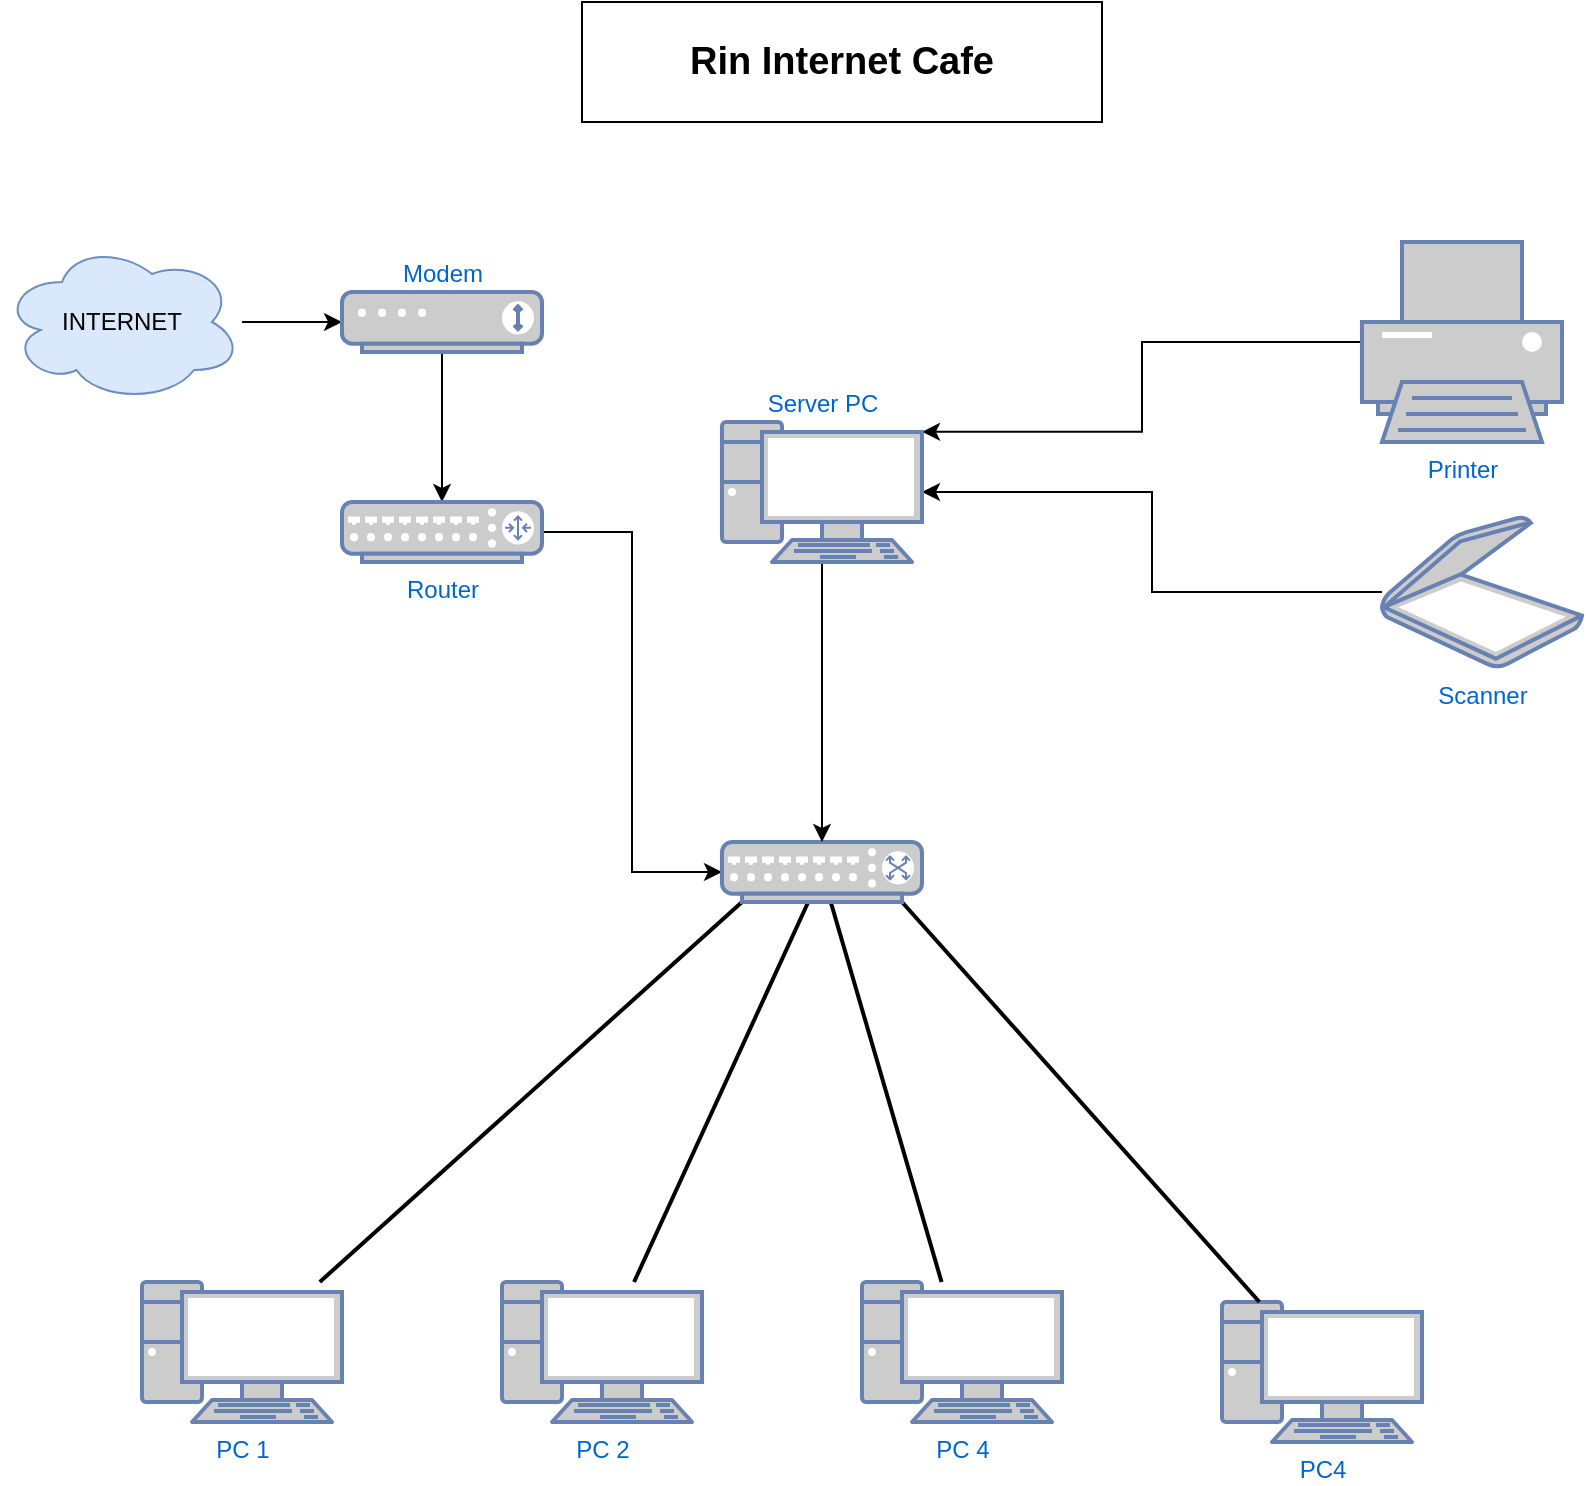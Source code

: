 <mxfile version="14.2.2" type="github">
  <diagram id="DJwqwhiBo1FagUisFqd2" name="Page-1">
    <mxGraphModel dx="1422" dy="828" grid="1" gridSize="10" guides="1" tooltips="1" connect="1" arrows="1" fold="1" page="1" pageScale="1" pageWidth="850" pageHeight="1100" math="0" shadow="0">
      <root>
        <mxCell id="0" />
        <mxCell id="1" parent="0" />
        <mxCell id="h4dQgeBkex-8hFXXdaQL-13" value="PC 1" style="fontColor=#0066CC;verticalAlign=top;verticalLabelPosition=bottom;labelPosition=center;align=center;html=1;outlineConnect=0;fillColor=#CCCCCC;strokeColor=#6881B3;gradientColor=none;gradientDirection=north;strokeWidth=2;shape=mxgraph.networks.pc;" parent="1" vertex="1">
          <mxGeometry x="100" y="700" width="100" height="70" as="geometry" />
        </mxCell>
        <mxCell id="h4dQgeBkex-8hFXXdaQL-14" value="PC4" style="fontColor=#0066CC;verticalAlign=top;verticalLabelPosition=bottom;labelPosition=center;align=center;html=1;outlineConnect=0;fillColor=#CCCCCC;strokeColor=#6881B3;gradientColor=none;gradientDirection=north;strokeWidth=2;shape=mxgraph.networks.pc;" parent="1" vertex="1">
          <mxGeometry x="640" y="710" width="100" height="70" as="geometry" />
        </mxCell>
        <mxCell id="h4dQgeBkex-8hFXXdaQL-15" value="PC 2" style="fontColor=#0066CC;verticalAlign=top;verticalLabelPosition=bottom;labelPosition=center;align=center;html=1;outlineConnect=0;fillColor=#CCCCCC;strokeColor=#6881B3;gradientColor=none;gradientDirection=north;strokeWidth=2;shape=mxgraph.networks.pc;" parent="1" vertex="1">
          <mxGeometry x="280" y="700" width="100" height="70" as="geometry" />
        </mxCell>
        <mxCell id="h4dQgeBkex-8hFXXdaQL-17" value="PC 4" style="fontColor=#0066CC;verticalAlign=top;verticalLabelPosition=bottom;labelPosition=center;align=center;html=1;outlineConnect=0;fillColor=#CCCCCC;strokeColor=#6881B3;gradientColor=none;gradientDirection=north;strokeWidth=2;shape=mxgraph.networks.pc;" parent="1" vertex="1">
          <mxGeometry x="460" y="700" width="100" height="70" as="geometry" />
        </mxCell>
        <mxCell id="h4dQgeBkex-8hFXXdaQL-28" value="" style="edgeStyle=none;rounded=0;endArrow=none;html=1;strokeWidth=2;entryX=0.1;entryY=1;entryDx=0;entryDy=0;entryPerimeter=0;" parent="1" source="h4dQgeBkex-8hFXXdaQL-13" target="7qble474jrgHWav1tE7M-12" edge="1">
          <mxGeometry relative="1" as="geometry">
            <mxPoint x="280" y="230" as="sourcePoint" />
            <mxPoint x="420" y="460" as="targetPoint" />
          </mxGeometry>
        </mxCell>
        <mxCell id="h4dQgeBkex-8hFXXdaQL-30" value="" style="edgeStyle=none;rounded=0;endArrow=none;html=1;strokeWidth=2;" parent="1" source="h4dQgeBkex-8hFXXdaQL-15" target="7qble474jrgHWav1tE7M-12" edge="1">
          <mxGeometry relative="1" as="geometry">
            <mxPoint x="219.997" y="380" as="sourcePoint" />
            <mxPoint x="450.431" y="460" as="targetPoint" />
          </mxGeometry>
        </mxCell>
        <mxCell id="h4dQgeBkex-8hFXXdaQL-32" value="" style="edgeStyle=none;rounded=0;endArrow=none;html=1;strokeWidth=2;" parent="1" source="7qble474jrgHWav1tE7M-12" target="h4dQgeBkex-8hFXXdaQL-17" edge="1">
          <mxGeometry relative="1" as="geometry">
            <mxPoint x="465.172" y="460" as="sourcePoint" />
            <mxPoint x="405" y="421.5" as="targetPoint" />
          </mxGeometry>
        </mxCell>
        <mxCell id="h4dQgeBkex-8hFXXdaQL-33" value="" style="edgeStyle=none;rounded=0;endArrow=none;html=1;strokeWidth=2;exitX=0.9;exitY=1;exitDx=0;exitDy=0;exitPerimeter=0;" parent="1" source="7qble474jrgHWav1tE7M-12" target="h4dQgeBkex-8hFXXdaQL-14" edge="1">
          <mxGeometry relative="1" as="geometry">
            <mxPoint x="500" y="460" as="sourcePoint" />
            <mxPoint x="633.947" y="260" as="targetPoint" />
          </mxGeometry>
        </mxCell>
        <mxCell id="h4dQgeBkex-8hFXXdaQL-35" value="Rin Internet Cafe" style="rounded=0;whiteSpace=wrap;html=1;fontColor=#000000;fontSize=19;fontStyle=1" parent="1" vertex="1">
          <mxGeometry x="320" y="60" width="260" height="60" as="geometry" />
        </mxCell>
        <mxCell id="7qble474jrgHWav1tE7M-9" style="edgeStyle=orthogonalEdgeStyle;rounded=0;orthogonalLoop=1;jettySize=auto;html=1;" edge="1" parent="1" source="7qble474jrgHWav1tE7M-1" target="7qble474jrgHWav1tE7M-7">
          <mxGeometry relative="1" as="geometry" />
        </mxCell>
        <mxCell id="7qble474jrgHWav1tE7M-1" value="INTERNET" style="ellipse;shape=cloud;whiteSpace=wrap;html=1;fillColor=#dae8fc;strokeColor=#6c8ebf;" vertex="1" parent="1">
          <mxGeometry x="30" y="180" width="120" height="80" as="geometry" />
        </mxCell>
        <mxCell id="7qble474jrgHWav1tE7M-10" style="edgeStyle=orthogonalEdgeStyle;rounded=0;orthogonalLoop=1;jettySize=auto;html=1;" edge="1" parent="1" source="7qble474jrgHWav1tE7M-7" target="7qble474jrgHWav1tE7M-8">
          <mxGeometry relative="1" as="geometry" />
        </mxCell>
        <mxCell id="7qble474jrgHWav1tE7M-7" value="Modem" style="fontColor=#0066CC;verticalAlign=bottom;verticalLabelPosition=top;labelPosition=center;align=center;html=1;outlineConnect=0;fillColor=#CCCCCC;strokeColor=#6881B3;gradientColor=none;gradientDirection=north;strokeWidth=2;shape=mxgraph.networks.modem;" vertex="1" parent="1">
          <mxGeometry x="200" y="205" width="100" height="30" as="geometry" />
        </mxCell>
        <mxCell id="7qble474jrgHWav1tE7M-18" style="edgeStyle=orthogonalEdgeStyle;rounded=0;orthogonalLoop=1;jettySize=auto;html=1;entryX=0;entryY=0.5;entryDx=0;entryDy=0;entryPerimeter=0;" edge="1" parent="1" source="7qble474jrgHWav1tE7M-8" target="7qble474jrgHWav1tE7M-12">
          <mxGeometry relative="1" as="geometry">
            <mxPoint x="250" y="490" as="targetPoint" />
          </mxGeometry>
        </mxCell>
        <mxCell id="7qble474jrgHWav1tE7M-8" value="Router" style="fontColor=#0066CC;verticalAlign=top;verticalLabelPosition=bottom;labelPosition=center;align=center;html=1;outlineConnect=0;fillColor=#CCCCCC;strokeColor=#6881B3;gradientColor=none;gradientDirection=north;strokeWidth=2;shape=mxgraph.networks.router;" vertex="1" parent="1">
          <mxGeometry x="200" y="310" width="100" height="30" as="geometry" />
        </mxCell>
        <mxCell id="7qble474jrgHWav1tE7M-12" value="" style="fontColor=#0066CC;verticalAlign=top;verticalLabelPosition=bottom;labelPosition=center;align=center;html=1;outlineConnect=0;fillColor=#CCCCCC;strokeColor=#6881B3;gradientColor=none;gradientDirection=north;strokeWidth=2;shape=mxgraph.networks.switch;" vertex="1" parent="1">
          <mxGeometry x="390" y="480" width="100" height="30" as="geometry" />
        </mxCell>
        <mxCell id="7qble474jrgHWav1tE7M-26" style="edgeStyle=orthogonalEdgeStyle;rounded=0;orthogonalLoop=1;jettySize=auto;html=1;entryX=1;entryY=0.07;entryDx=0;entryDy=0;entryPerimeter=0;fontColor=#000000;" edge="1" parent="1" source="7qble474jrgHWav1tE7M-14" target="7qble474jrgHWav1tE7M-25">
          <mxGeometry relative="1" as="geometry" />
        </mxCell>
        <mxCell id="7qble474jrgHWav1tE7M-14" value="Printer" style="fontColor=#0066CC;verticalAlign=top;verticalLabelPosition=bottom;labelPosition=center;align=center;html=1;outlineConnect=0;fillColor=#CCCCCC;strokeColor=#6881B3;gradientColor=none;gradientDirection=north;strokeWidth=2;shape=mxgraph.networks.printer;" vertex="1" parent="1">
          <mxGeometry x="710" y="180" width="100" height="100" as="geometry" />
        </mxCell>
        <mxCell id="7qble474jrgHWav1tE7M-27" style="edgeStyle=orthogonalEdgeStyle;rounded=0;orthogonalLoop=1;jettySize=auto;html=1;fontColor=#000000;" edge="1" parent="1" source="7qble474jrgHWav1tE7M-15" target="7qble474jrgHWav1tE7M-25">
          <mxGeometry relative="1" as="geometry" />
        </mxCell>
        <mxCell id="7qble474jrgHWav1tE7M-15" value="Scanner" style="fontColor=#0066CC;verticalAlign=top;verticalLabelPosition=bottom;labelPosition=center;align=center;html=1;outlineConnect=0;fillColor=#CCCCCC;strokeColor=#6881B3;gradientColor=none;gradientDirection=north;strokeWidth=2;shape=mxgraph.networks.scanner;" vertex="1" parent="1">
          <mxGeometry x="720" y="317.5" width="100" height="75" as="geometry" />
        </mxCell>
        <mxCell id="7qble474jrgHWav1tE7M-23" style="edgeStyle=orthogonalEdgeStyle;rounded=0;orthogonalLoop=1;jettySize=auto;html=1;exitX=1;exitY=0.5;exitDx=0;exitDy=0;exitPerimeter=0;entryX=0.9;entryY=0.507;entryDx=0;entryDy=0;entryPerimeter=0;fontColor=#000000;" edge="1" parent="1">
          <mxGeometry relative="1" as="geometry">
            <mxPoint x="450" y="282.5" as="sourcePoint" />
            <mxPoint x="440" y="282.99" as="targetPoint" />
          </mxGeometry>
        </mxCell>
        <mxCell id="7qble474jrgHWav1tE7M-28" style="edgeStyle=orthogonalEdgeStyle;rounded=0;orthogonalLoop=1;jettySize=auto;html=1;fontColor=#000000;" edge="1" parent="1" source="7qble474jrgHWav1tE7M-25" target="7qble474jrgHWav1tE7M-12">
          <mxGeometry relative="1" as="geometry" />
        </mxCell>
        <mxCell id="7qble474jrgHWav1tE7M-25" value="Server PC" style="fontColor=#0066CC;verticalAlign=bottom;verticalLabelPosition=top;labelPosition=center;align=center;html=1;outlineConnect=0;fillColor=#CCCCCC;strokeColor=#6881B3;gradientColor=none;gradientDirection=north;strokeWidth=2;shape=mxgraph.networks.pc;" vertex="1" parent="1">
          <mxGeometry x="390" y="270" width="100" height="70" as="geometry" />
        </mxCell>
      </root>
    </mxGraphModel>
  </diagram>
</mxfile>
